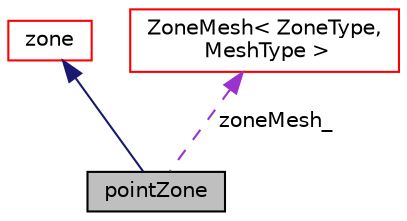 digraph "pointZone"
{
  bgcolor="transparent";
  edge [fontname="Helvetica",fontsize="10",labelfontname="Helvetica",labelfontsize="10"];
  node [fontname="Helvetica",fontsize="10",shape=record];
  Node4 [label="pointZone",height=0.2,width=0.4,color="black", fillcolor="grey75", style="filled", fontcolor="black"];
  Node5 -> Node4 [dir="back",color="midnightblue",fontsize="10",style="solid",fontname="Helvetica"];
  Node5 [label="zone",height=0.2,width=0.4,color="red",URL="$a28673.html",tooltip="Base class for zones. "];
  Node17 -> Node4 [dir="back",color="darkorchid3",fontsize="10",style="dashed",label=" zoneMesh_" ,fontname="Helvetica"];
  Node17 [label="ZoneMesh\< ZoneType,\l MeshType \>",height=0.2,width=0.4,color="red",URL="$a28677.html",tooltip="A list of mesh zones. "];
}

